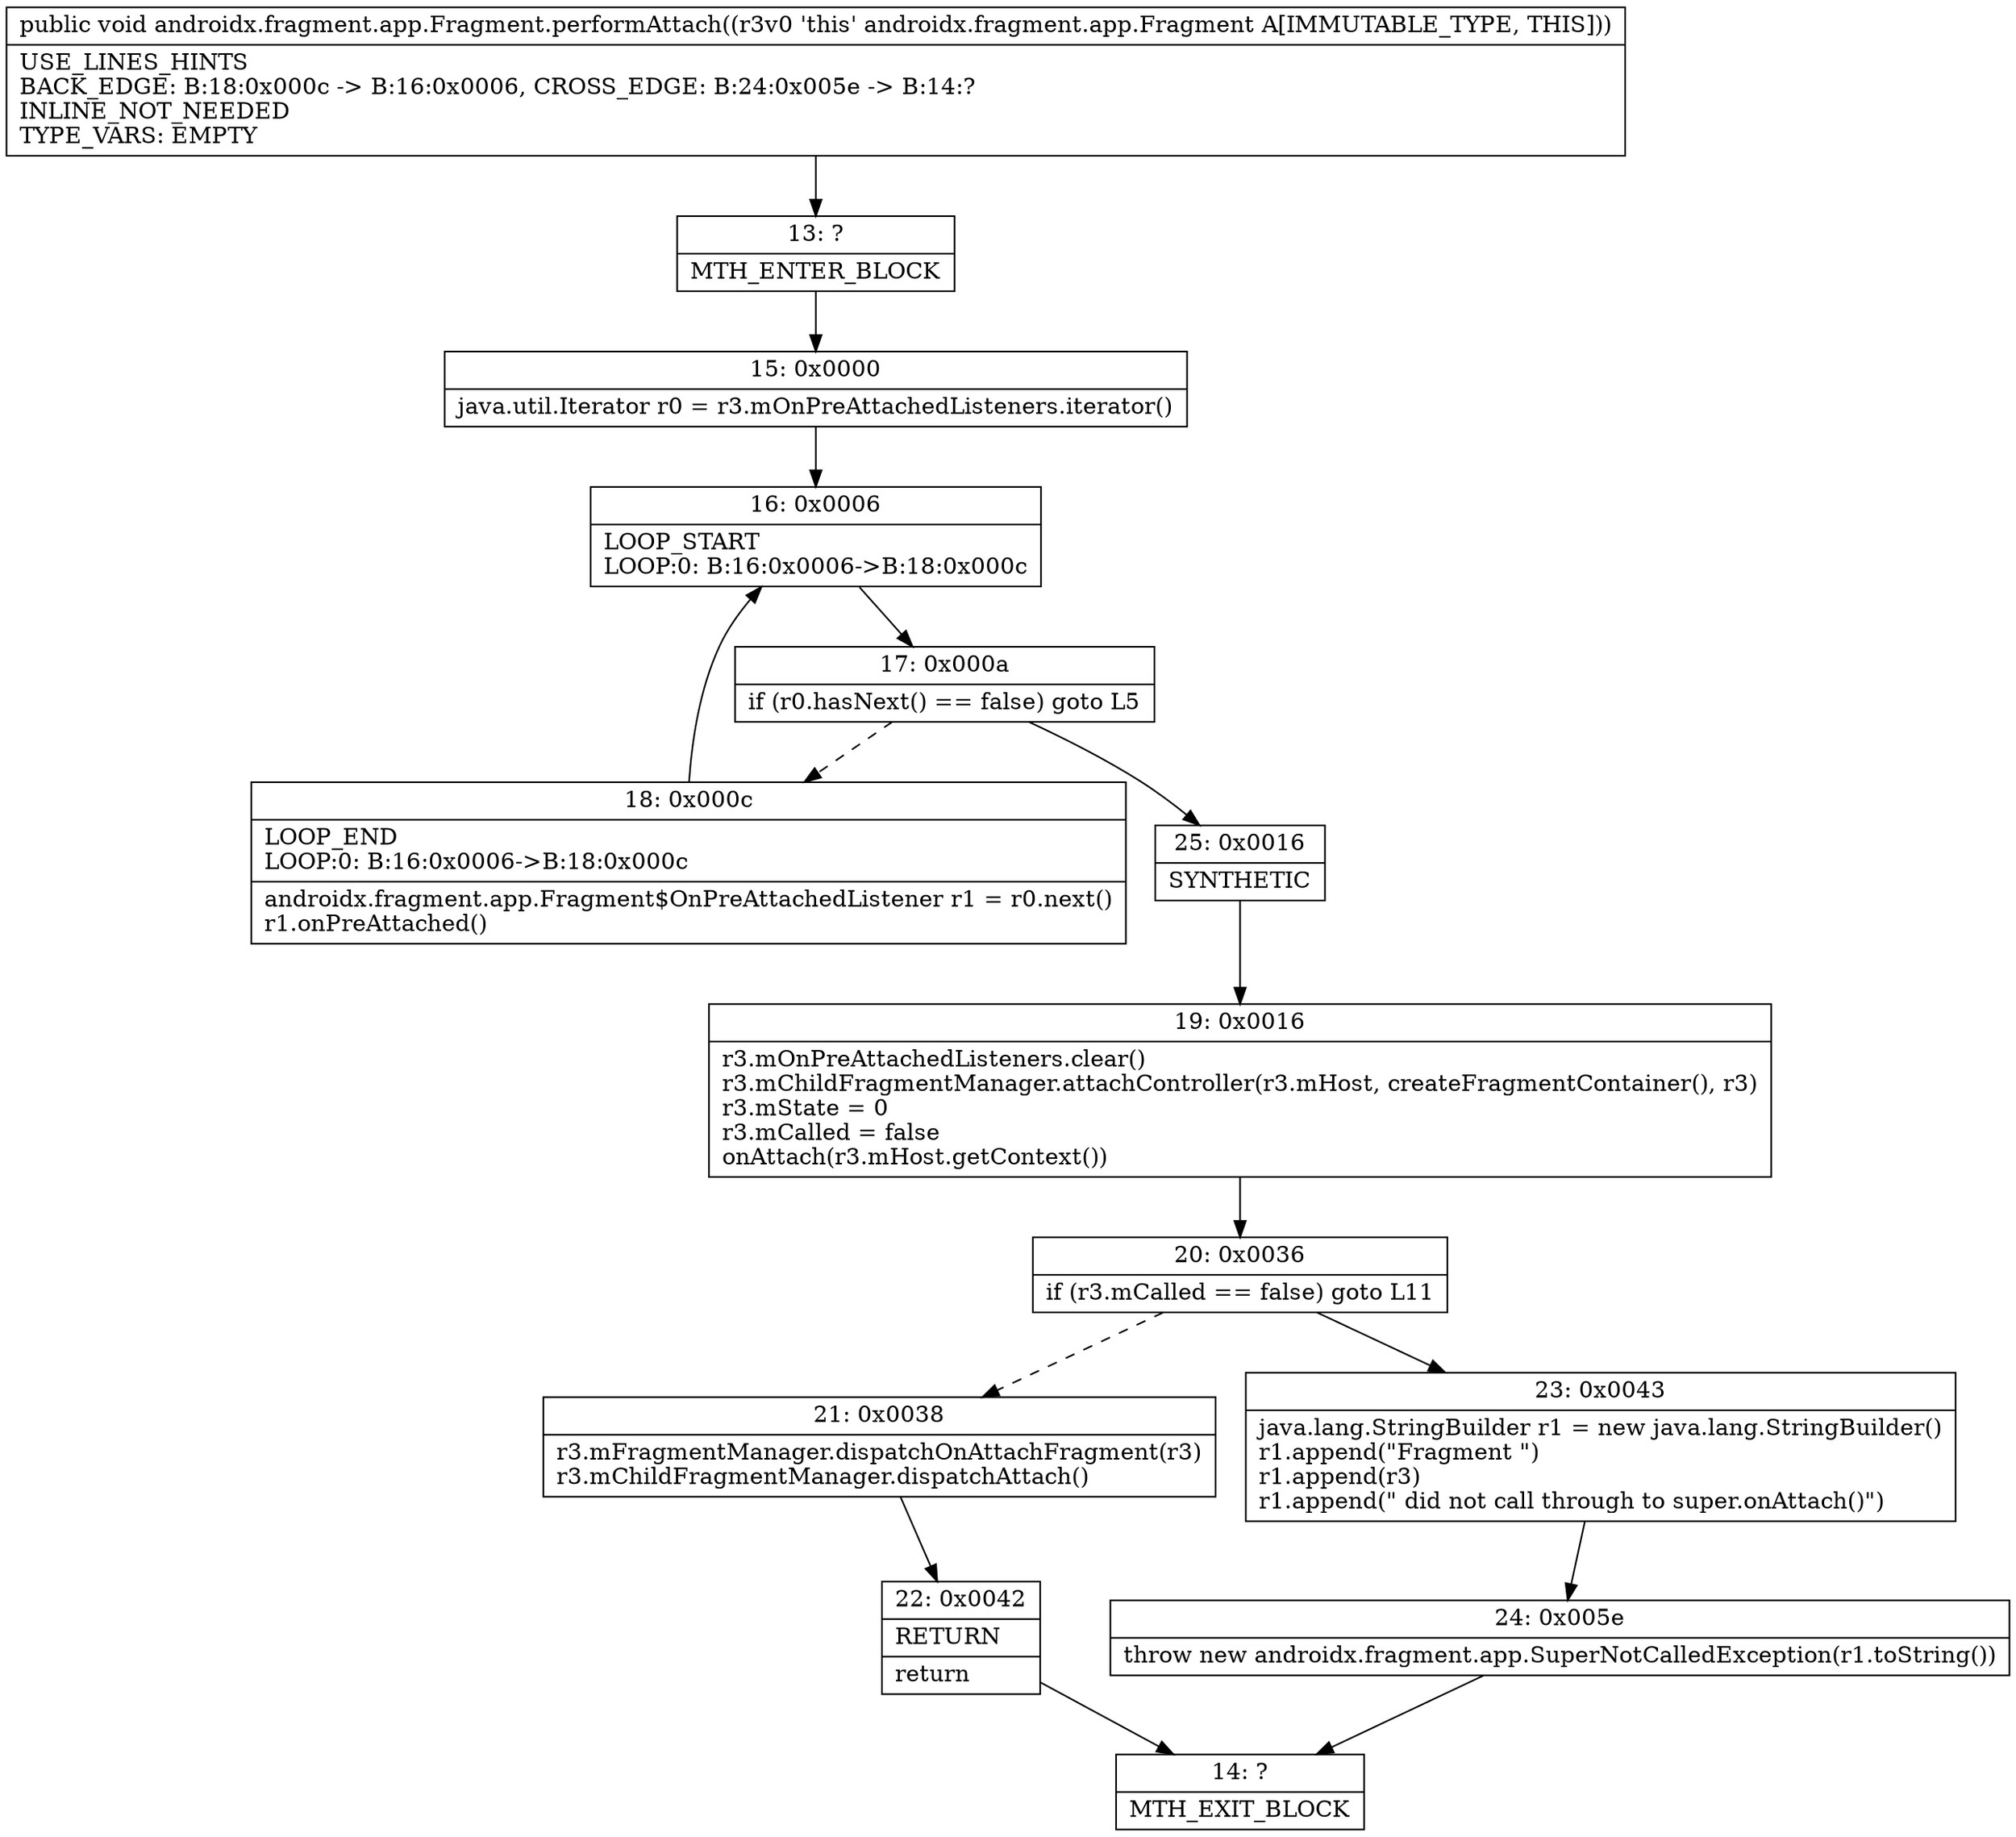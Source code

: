 digraph "CFG forandroidx.fragment.app.Fragment.performAttach()V" {
Node_13 [shape=record,label="{13\:\ ?|MTH_ENTER_BLOCK\l}"];
Node_15 [shape=record,label="{15\:\ 0x0000|java.util.Iterator r0 = r3.mOnPreAttachedListeners.iterator()\l}"];
Node_16 [shape=record,label="{16\:\ 0x0006|LOOP_START\lLOOP:0: B:16:0x0006\-\>B:18:0x000c\l}"];
Node_17 [shape=record,label="{17\:\ 0x000a|if (r0.hasNext() == false) goto L5\l}"];
Node_18 [shape=record,label="{18\:\ 0x000c|LOOP_END\lLOOP:0: B:16:0x0006\-\>B:18:0x000c\l|androidx.fragment.app.Fragment$OnPreAttachedListener r1 = r0.next()\lr1.onPreAttached()\l}"];
Node_25 [shape=record,label="{25\:\ 0x0016|SYNTHETIC\l}"];
Node_19 [shape=record,label="{19\:\ 0x0016|r3.mOnPreAttachedListeners.clear()\lr3.mChildFragmentManager.attachController(r3.mHost, createFragmentContainer(), r3)\lr3.mState = 0\lr3.mCalled = false\lonAttach(r3.mHost.getContext())\l}"];
Node_20 [shape=record,label="{20\:\ 0x0036|if (r3.mCalled == false) goto L11\l}"];
Node_21 [shape=record,label="{21\:\ 0x0038|r3.mFragmentManager.dispatchOnAttachFragment(r3)\lr3.mChildFragmentManager.dispatchAttach()\l}"];
Node_22 [shape=record,label="{22\:\ 0x0042|RETURN\l|return\l}"];
Node_14 [shape=record,label="{14\:\ ?|MTH_EXIT_BLOCK\l}"];
Node_23 [shape=record,label="{23\:\ 0x0043|java.lang.StringBuilder r1 = new java.lang.StringBuilder()\lr1.append(\"Fragment \")\lr1.append(r3)\lr1.append(\" did not call through to super.onAttach()\")\l}"];
Node_24 [shape=record,label="{24\:\ 0x005e|throw new androidx.fragment.app.SuperNotCalledException(r1.toString())\l}"];
MethodNode[shape=record,label="{public void androidx.fragment.app.Fragment.performAttach((r3v0 'this' androidx.fragment.app.Fragment A[IMMUTABLE_TYPE, THIS]))  | USE_LINES_HINTS\lBACK_EDGE: B:18:0x000c \-\> B:16:0x0006, CROSS_EDGE: B:24:0x005e \-\> B:14:?\lINLINE_NOT_NEEDED\lTYPE_VARS: EMPTY\l}"];
MethodNode -> Node_13;Node_13 -> Node_15;
Node_15 -> Node_16;
Node_16 -> Node_17;
Node_17 -> Node_18[style=dashed];
Node_17 -> Node_25;
Node_18 -> Node_16;
Node_25 -> Node_19;
Node_19 -> Node_20;
Node_20 -> Node_21[style=dashed];
Node_20 -> Node_23;
Node_21 -> Node_22;
Node_22 -> Node_14;
Node_23 -> Node_24;
Node_24 -> Node_14;
}

